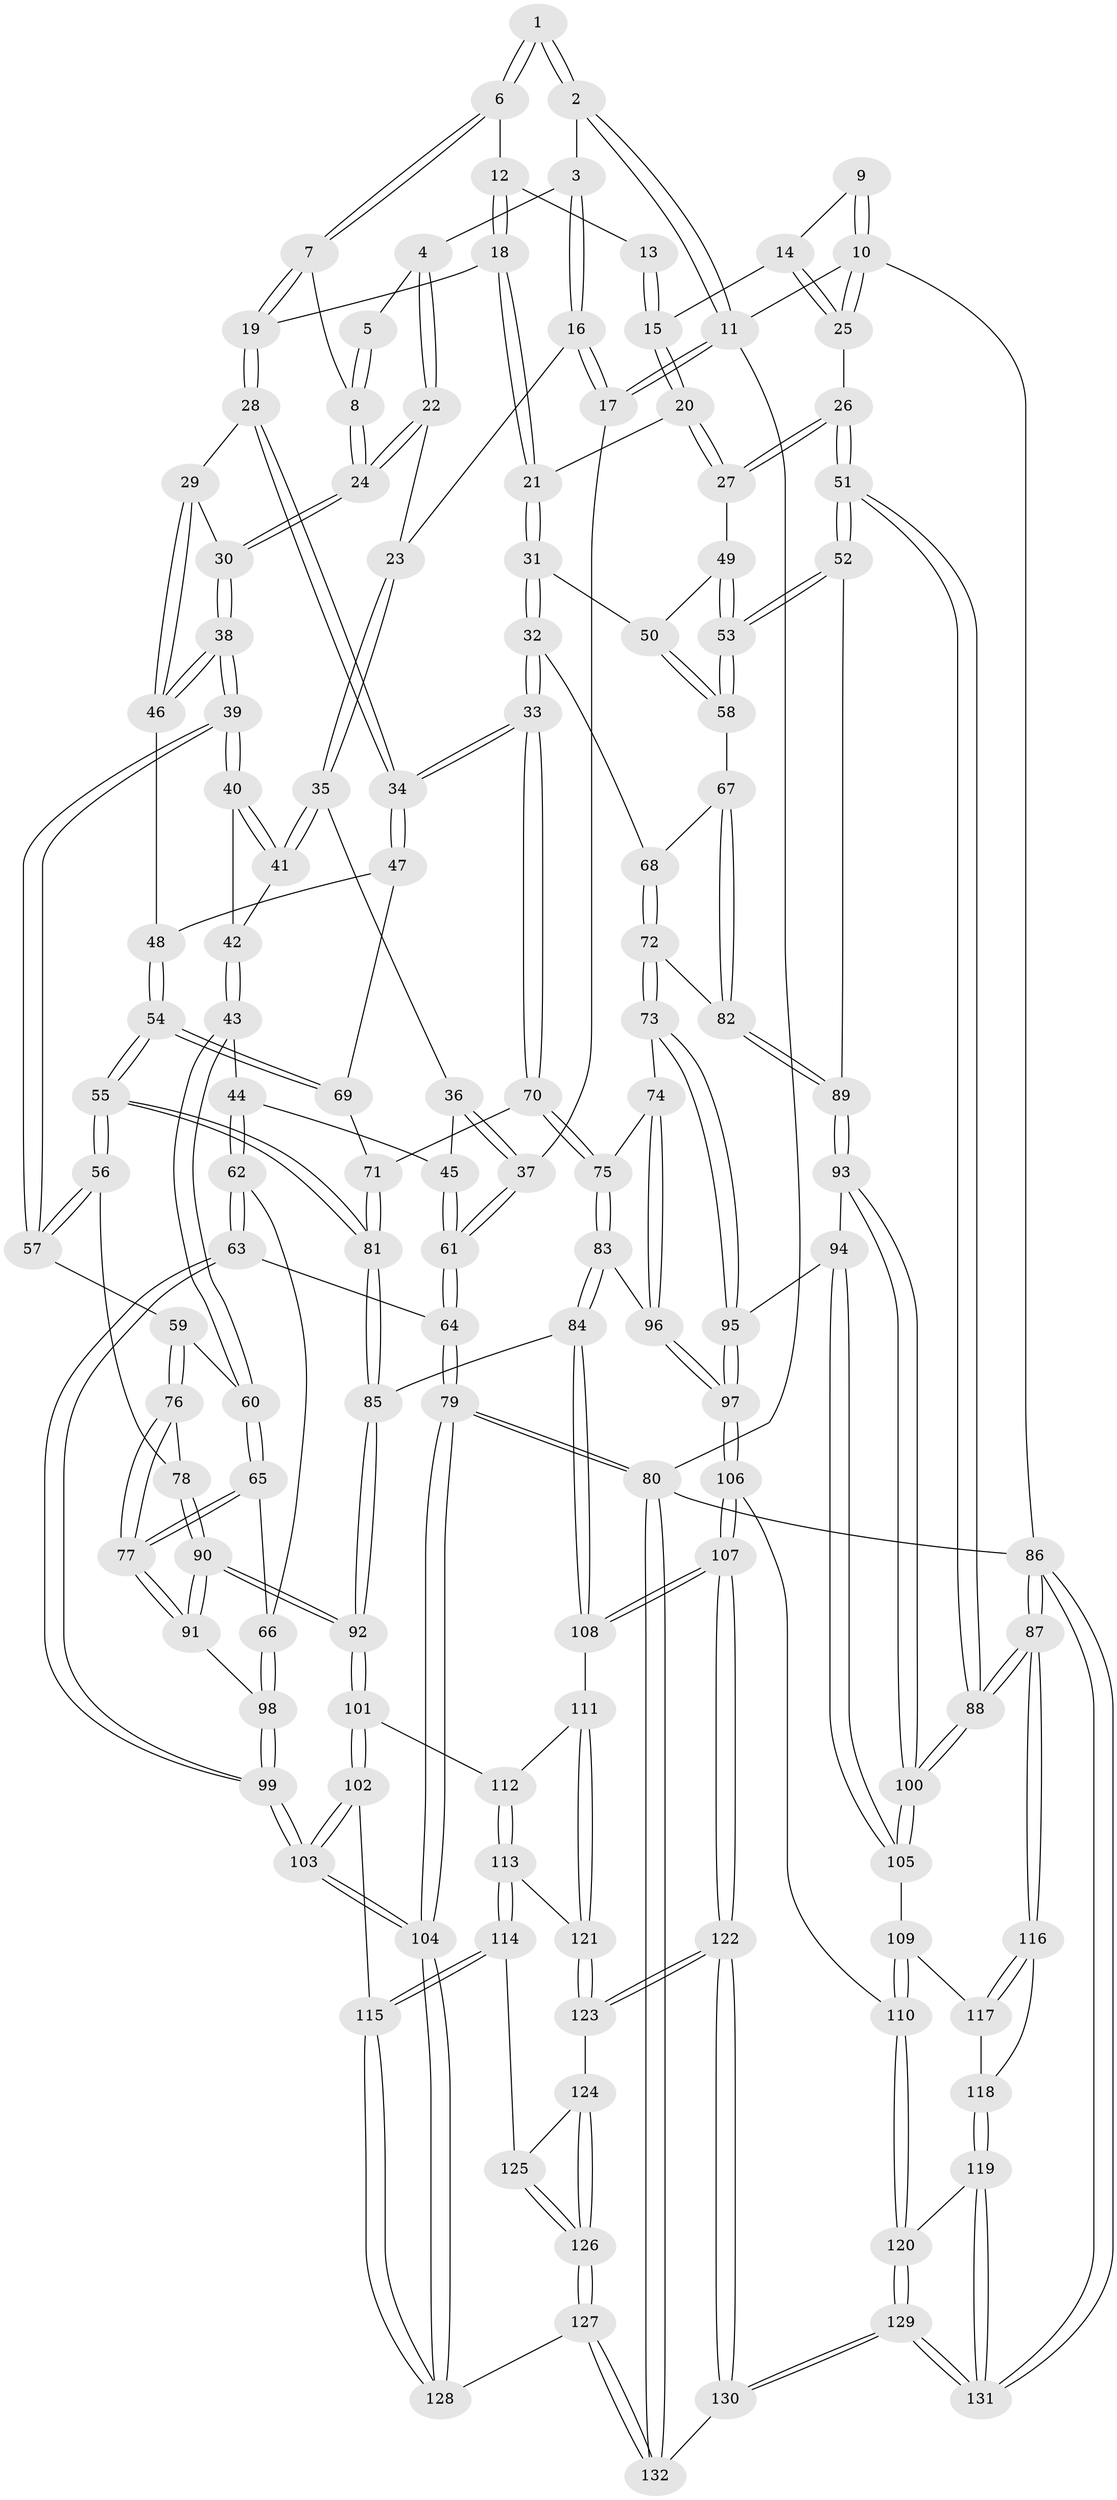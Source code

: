 // coarse degree distribution, {4: 0.43209876543209874, 6: 0.09876543209876543, 5: 0.25925925925925924, 3: 0.1728395061728395, 2: 0.024691358024691357, 7: 0.012345679012345678}
// Generated by graph-tools (version 1.1) at 2025/42/03/06/25 10:42:34]
// undirected, 132 vertices, 327 edges
graph export_dot {
graph [start="1"]
  node [color=gray90,style=filled];
  1 [pos="+0.4276700295235526+0"];
  2 [pos="+0+0"];
  3 [pos="+0.2821214969140478+0.04628568317375786"];
  4 [pos="+0.33276670617566506+0.07022246889168084"];
  5 [pos="+0.3931758809301079+0"];
  6 [pos="+0.6280147306499353+0"];
  7 [pos="+0.4742247858601974+0.13228922119028214"];
  8 [pos="+0.4660513521650533+0.13414365020135863"];
  9 [pos="+1+0"];
  10 [pos="+1+0"];
  11 [pos="+0+0"];
  12 [pos="+0.6619718320257+0"];
  13 [pos="+0.8314386683567929+0"];
  14 [pos="+0.9196189749175966+0.09856744223380287"];
  15 [pos="+0.8755806392264304+0.12855088986215465"];
  16 [pos="+0.15966039442802832+0.10224304094091947"];
  17 [pos="+0+0"];
  18 [pos="+0.6935093019563768+0.10857990550999337"];
  19 [pos="+0.5659275272179305+0.16930180933158762"];
  20 [pos="+0.862508647089756+0.15726049459117405"];
  21 [pos="+0.7774128772216489+0.20236596241494928"];
  22 [pos="+0.3529195982947813+0.17328162760661098"];
  23 [pos="+0.29238694299249685+0.18241340481546714"];
  24 [pos="+0.37553413836615246+0.18482491159506267"];
  25 [pos="+1+0"];
  26 [pos="+1+0.23460470550759224"];
  27 [pos="+1+0.2361281606743662"];
  28 [pos="+0.5632515433995912+0.2730733671864807"];
  29 [pos="+0.5391623564951342+0.27894743388800836"];
  30 [pos="+0.3816047039297249+0.20642753153082963"];
  31 [pos="+0.7700371939408361+0.3128631642968253"];
  32 [pos="+0.7567853175633774+0.3297552098135711"];
  33 [pos="+0.6923882565341765+0.36865585419554314"];
  34 [pos="+0.6723098038848244+0.3658966115639347"];
  35 [pos="+0.23927421450588565+0.2428562598087167"];
  36 [pos="+0.22563735235863047+0.2475659523147555"];
  37 [pos="+0+0"];
  38 [pos="+0.3819264304716593+0.34015631895844706"];
  39 [pos="+0.357701124677055+0.37110666224232763"];
  40 [pos="+0.32467868472115713+0.3640415006508819"];
  41 [pos="+0.24435712406568572+0.25664489796387363"];
  42 [pos="+0.2431016559299962+0.3650142520449326"];
  43 [pos="+0.18109992564518865+0.3823305762946586"];
  44 [pos="+0.1425828615009148+0.3649505612278012"];
  45 [pos="+0.13074897300425437+0.3518779041587017"];
  46 [pos="+0.46385973830574145+0.35046949437562275"];
  47 [pos="+0.5786092500043556+0.4070226001078447"];
  48 [pos="+0.4725859916761298+0.35914198683395404"];
  49 [pos="+0.9098935146493009+0.31562667164510083"];
  50 [pos="+0.8254365357306855+0.3240667731800595"];
  51 [pos="+1+0.4629511248078105"];
  52 [pos="+1+0.473330983727899"];
  53 [pos="+1+0.47072899589121875"];
  54 [pos="+0.48756653490318574+0.5070265837362757"];
  55 [pos="+0.4795886377865335+0.5207718462829866"];
  56 [pos="+0.38719942286929976+0.47591737575310683"];
  57 [pos="+0.358998314151049+0.42290738105660797"];
  58 [pos="+0.9820908210221805+0.473351944207236"];
  59 [pos="+0.2686044849838172+0.4666312434532458"];
  60 [pos="+0.20284771950674305+0.4317445260258568"];
  61 [pos="+0+0.2020681927424999"];
  62 [pos="+0.09010613684863789+0.5503439768029452"];
  63 [pos="+0+0.553365792419998"];
  64 [pos="+0+0.5433356551077643"];
  65 [pos="+0.17206544721759576+0.5533208200661287"];
  66 [pos="+0.09278523120754263+0.5513965715376986"];
  67 [pos="+0.9571886567056279+0.4837324545220006"];
  68 [pos="+0.8304469500715963+0.4524245246276"];
  69 [pos="+0.5704381559167477+0.41744359266457415"];
  70 [pos="+0.6894390220395451+0.47654415892305946"];
  71 [pos="+0.5952125931825764+0.5237223110534349"];
  72 [pos="+0.8224183728073177+0.5675973016633429"];
  73 [pos="+0.8139225559225355+0.5708839326655407"];
  74 [pos="+0.7539077076757509+0.5673204379983886"];
  75 [pos="+0.7186081626653473+0.558235644117216"];
  76 [pos="+0.25918085568597876+0.5090526262978605"];
  77 [pos="+0.2121026434888516+0.5727095585033726"];
  78 [pos="+0.34613028699717147+0.5284265073978964"];
  79 [pos="+0+1"];
  80 [pos="+0+1"];
  81 [pos="+0.5062807155503949+0.5869232219936076"];
  82 [pos="+0.8666790490356296+0.5740757510451039"];
  83 [pos="+0.6315846155366494+0.6627956698514792"];
  84 [pos="+0.5584972390243466+0.6856626832841991"];
  85 [pos="+0.5111921745123017+0.6490071638253019"];
  86 [pos="+1+1"];
  87 [pos="+1+0.8865494518966667"];
  88 [pos="+1+0.7591450602779355"];
  89 [pos="+0.9203975233781245+0.6416001165517835"];
  90 [pos="+0.2981526976181297+0.6562957265762678"];
  91 [pos="+0.2567176610885178+0.631666670633606"];
  92 [pos="+0.3284014895230984+0.6984137697012727"];
  93 [pos="+0.9240775474333648+0.6540136065178491"];
  94 [pos="+0.8552231009110345+0.7175086366736761"];
  95 [pos="+0.8092806553504603+0.7391940541845071"];
  96 [pos="+0.7678557659289745+0.7299436733307488"];
  97 [pos="+0.7970097801204287+0.7520478913808039"];
  98 [pos="+0.1290820396927377+0.6936544275344697"];
  99 [pos="+0.11555157850657262+0.7203312415135069"];
  100 [pos="+1+0.7400698718431835"];
  101 [pos="+0.31742289634289444+0.7364473230045948"];
  102 [pos="+0.2790945215860279+0.7667643759222139"];
  103 [pos="+0.08754387911281088+0.8462555725433665"];
  104 [pos="+0+1"];
  105 [pos="+0.9683577288468823+0.7799882494141824"];
  106 [pos="+0.7944720280787166+0.8324640979808361"];
  107 [pos="+0.6111881608088744+0.8549182346218099"];
  108 [pos="+0.5689460260569588+0.8013727115968361"];
  109 [pos="+0.9099213398621796+0.8222172566868358"];
  110 [pos="+0.7966632536602892+0.8351042754727778"];
  111 [pos="+0.525887146570821+0.8214010251583329"];
  112 [pos="+0.3359989382483389+0.7640706422444156"];
  113 [pos="+0.38542684367004826+0.8597458156017113"];
  114 [pos="+0.3669817469901715+0.8930063974675441"];
  115 [pos="+0.2860954303959272+0.9137949731346787"];
  116 [pos="+1+0.897915548425065"];
  117 [pos="+0.9239341323064388+0.8421457046372316"];
  118 [pos="+0.9360133798042996+0.9173246467902696"];
  119 [pos="+0.9135622651804799+0.9314158423303022"];
  120 [pos="+0.8055520277329479+0.8714539427380474"];
  121 [pos="+0.4493144796571716+0.8705754182310672"];
  122 [pos="+0.590277949643502+1"];
  123 [pos="+0.46330206286920456+0.9458637641439216"];
  124 [pos="+0.4362738225916976+0.948210731817285"];
  125 [pos="+0.3683337467993203+0.9015917221014825"];
  126 [pos="+0.3707408596099263+0.9679395098846004"];
  127 [pos="+0.36351034447321845+0.9862146384425948"];
  128 [pos="+0.26624843793954756+0.9367383114476143"];
  129 [pos="+0.7241723123478339+1"];
  130 [pos="+0.6061919032278037+1"];
  131 [pos="+0.9532515669727272+1"];
  132 [pos="+0.3978970425533665+1"];
  1 -- 2;
  1 -- 2;
  1 -- 6;
  1 -- 6;
  2 -- 3;
  2 -- 11;
  2 -- 11;
  3 -- 4;
  3 -- 16;
  3 -- 16;
  4 -- 5;
  4 -- 22;
  4 -- 22;
  5 -- 8;
  5 -- 8;
  6 -- 7;
  6 -- 7;
  6 -- 12;
  7 -- 8;
  7 -- 19;
  7 -- 19;
  8 -- 24;
  8 -- 24;
  9 -- 10;
  9 -- 10;
  9 -- 14;
  10 -- 11;
  10 -- 25;
  10 -- 25;
  10 -- 86;
  11 -- 17;
  11 -- 17;
  11 -- 80;
  12 -- 13;
  12 -- 18;
  12 -- 18;
  13 -- 15;
  13 -- 15;
  14 -- 15;
  14 -- 25;
  14 -- 25;
  15 -- 20;
  15 -- 20;
  16 -- 17;
  16 -- 17;
  16 -- 23;
  17 -- 37;
  18 -- 19;
  18 -- 21;
  18 -- 21;
  19 -- 28;
  19 -- 28;
  20 -- 21;
  20 -- 27;
  20 -- 27;
  21 -- 31;
  21 -- 31;
  22 -- 23;
  22 -- 24;
  22 -- 24;
  23 -- 35;
  23 -- 35;
  24 -- 30;
  24 -- 30;
  25 -- 26;
  26 -- 27;
  26 -- 27;
  26 -- 51;
  26 -- 51;
  27 -- 49;
  28 -- 29;
  28 -- 34;
  28 -- 34;
  29 -- 30;
  29 -- 46;
  29 -- 46;
  30 -- 38;
  30 -- 38;
  31 -- 32;
  31 -- 32;
  31 -- 50;
  32 -- 33;
  32 -- 33;
  32 -- 68;
  33 -- 34;
  33 -- 34;
  33 -- 70;
  33 -- 70;
  34 -- 47;
  34 -- 47;
  35 -- 36;
  35 -- 41;
  35 -- 41;
  36 -- 37;
  36 -- 37;
  36 -- 45;
  37 -- 61;
  37 -- 61;
  38 -- 39;
  38 -- 39;
  38 -- 46;
  38 -- 46;
  39 -- 40;
  39 -- 40;
  39 -- 57;
  39 -- 57;
  40 -- 41;
  40 -- 41;
  40 -- 42;
  41 -- 42;
  42 -- 43;
  42 -- 43;
  43 -- 44;
  43 -- 60;
  43 -- 60;
  44 -- 45;
  44 -- 62;
  44 -- 62;
  45 -- 61;
  45 -- 61;
  46 -- 48;
  47 -- 48;
  47 -- 69;
  48 -- 54;
  48 -- 54;
  49 -- 50;
  49 -- 53;
  49 -- 53;
  50 -- 58;
  50 -- 58;
  51 -- 52;
  51 -- 52;
  51 -- 88;
  51 -- 88;
  52 -- 53;
  52 -- 53;
  52 -- 89;
  53 -- 58;
  53 -- 58;
  54 -- 55;
  54 -- 55;
  54 -- 69;
  54 -- 69;
  55 -- 56;
  55 -- 56;
  55 -- 81;
  55 -- 81;
  56 -- 57;
  56 -- 57;
  56 -- 78;
  57 -- 59;
  58 -- 67;
  59 -- 60;
  59 -- 76;
  59 -- 76;
  60 -- 65;
  60 -- 65;
  61 -- 64;
  61 -- 64;
  62 -- 63;
  62 -- 63;
  62 -- 66;
  63 -- 64;
  63 -- 99;
  63 -- 99;
  64 -- 79;
  64 -- 79;
  65 -- 66;
  65 -- 77;
  65 -- 77;
  66 -- 98;
  66 -- 98;
  67 -- 68;
  67 -- 82;
  67 -- 82;
  68 -- 72;
  68 -- 72;
  69 -- 71;
  70 -- 71;
  70 -- 75;
  70 -- 75;
  71 -- 81;
  71 -- 81;
  72 -- 73;
  72 -- 73;
  72 -- 82;
  73 -- 74;
  73 -- 95;
  73 -- 95;
  74 -- 75;
  74 -- 96;
  74 -- 96;
  75 -- 83;
  75 -- 83;
  76 -- 77;
  76 -- 77;
  76 -- 78;
  77 -- 91;
  77 -- 91;
  78 -- 90;
  78 -- 90;
  79 -- 80;
  79 -- 80;
  79 -- 104;
  79 -- 104;
  80 -- 132;
  80 -- 132;
  80 -- 86;
  81 -- 85;
  81 -- 85;
  82 -- 89;
  82 -- 89;
  83 -- 84;
  83 -- 84;
  83 -- 96;
  84 -- 85;
  84 -- 108;
  84 -- 108;
  85 -- 92;
  85 -- 92;
  86 -- 87;
  86 -- 87;
  86 -- 131;
  86 -- 131;
  87 -- 88;
  87 -- 88;
  87 -- 116;
  87 -- 116;
  88 -- 100;
  88 -- 100;
  89 -- 93;
  89 -- 93;
  90 -- 91;
  90 -- 91;
  90 -- 92;
  90 -- 92;
  91 -- 98;
  92 -- 101;
  92 -- 101;
  93 -- 94;
  93 -- 100;
  93 -- 100;
  94 -- 95;
  94 -- 105;
  94 -- 105;
  95 -- 97;
  95 -- 97;
  96 -- 97;
  96 -- 97;
  97 -- 106;
  97 -- 106;
  98 -- 99;
  98 -- 99;
  99 -- 103;
  99 -- 103;
  100 -- 105;
  100 -- 105;
  101 -- 102;
  101 -- 102;
  101 -- 112;
  102 -- 103;
  102 -- 103;
  102 -- 115;
  103 -- 104;
  103 -- 104;
  104 -- 128;
  104 -- 128;
  105 -- 109;
  106 -- 107;
  106 -- 107;
  106 -- 110;
  107 -- 108;
  107 -- 108;
  107 -- 122;
  107 -- 122;
  108 -- 111;
  109 -- 110;
  109 -- 110;
  109 -- 117;
  110 -- 120;
  110 -- 120;
  111 -- 112;
  111 -- 121;
  111 -- 121;
  112 -- 113;
  112 -- 113;
  113 -- 114;
  113 -- 114;
  113 -- 121;
  114 -- 115;
  114 -- 115;
  114 -- 125;
  115 -- 128;
  115 -- 128;
  116 -- 117;
  116 -- 117;
  116 -- 118;
  117 -- 118;
  118 -- 119;
  118 -- 119;
  119 -- 120;
  119 -- 131;
  119 -- 131;
  120 -- 129;
  120 -- 129;
  121 -- 123;
  121 -- 123;
  122 -- 123;
  122 -- 123;
  122 -- 130;
  122 -- 130;
  123 -- 124;
  124 -- 125;
  124 -- 126;
  124 -- 126;
  125 -- 126;
  125 -- 126;
  126 -- 127;
  126 -- 127;
  127 -- 128;
  127 -- 132;
  127 -- 132;
  129 -- 130;
  129 -- 130;
  129 -- 131;
  129 -- 131;
  130 -- 132;
}
